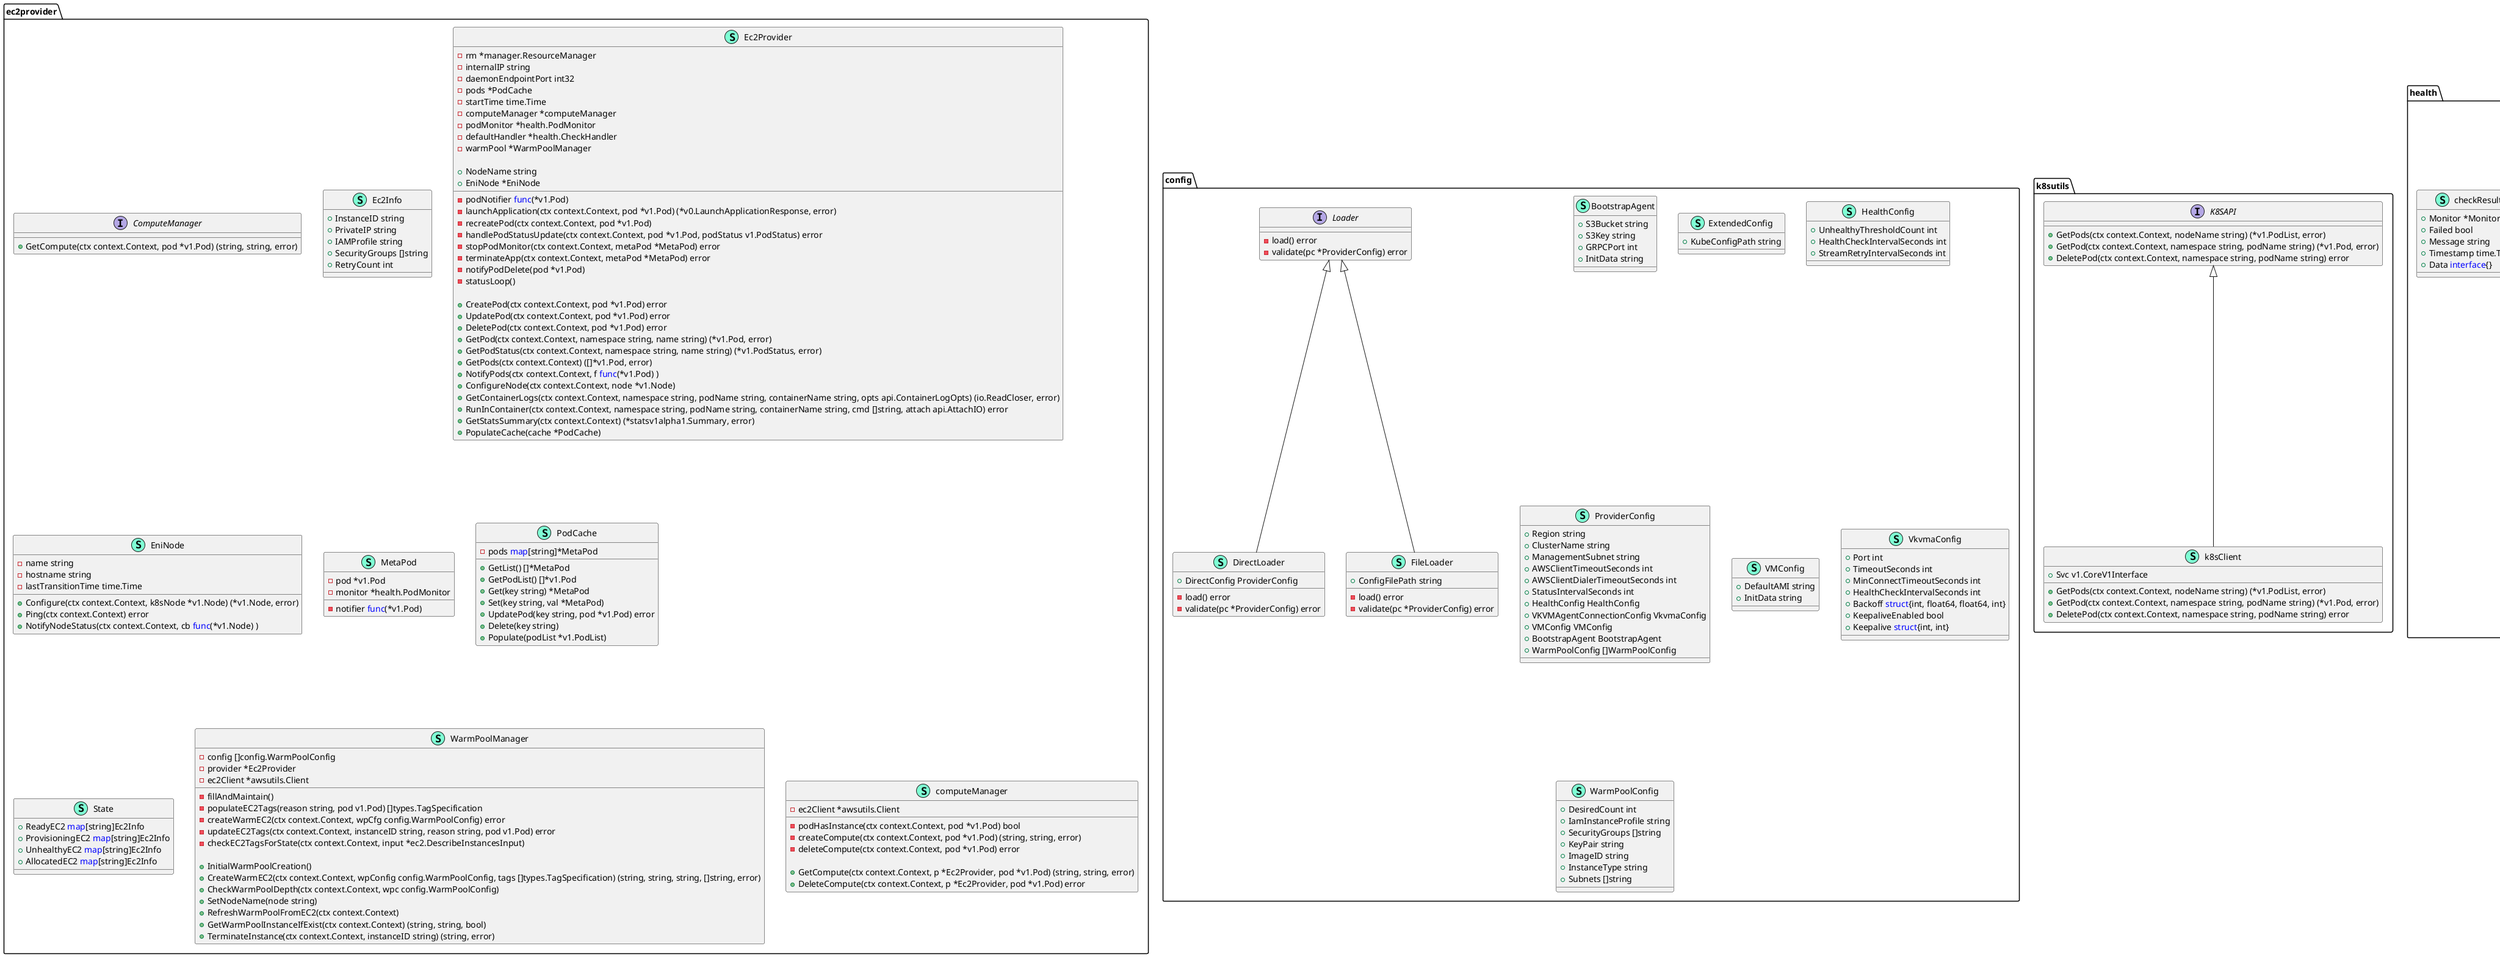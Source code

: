 @startuml
' NOTE this file is the combination of generated PlantUML files using https://github.com/jfeliu007/goplantuml
'  The `img/ClassDiagram.png` file is generated from this source file (regenerate following any updates)
namespace ec2provider {
    interface ComputeManager  {
        + GetCompute(ctx context.Context, pod *v1.Pod) (string, string, error)

    }
    class Ec2Info << (S,Aquamarine) >> {
        + InstanceID string
        + PrivateIP string
        + IAMProfile string
        + SecurityGroups []string
        + RetryCount int

    }
    class Ec2Provider << (S,Aquamarine) >> {
        - rm *manager.ResourceManager
        - internalIP string
        - daemonEndpointPort int32
        - pods *PodCache
        - startTime time.Time
        - podNotifier <font color=blue>func</font>(*v1.Pod)
        - computeManager *computeManager
        - podMonitor *health.PodMonitor
        - defaultHandler *health.CheckHandler
        - warmPool *WarmPoolManager

        + NodeName string
        + EniNode *EniNode

        - launchApplication(ctx context.Context, pod *v1.Pod) (*v0.LaunchApplicationResponse, error)
        - recreatePod(ctx context.Context, pod *v1.Pod)
        - handlePodStatusUpdate(ctx context.Context, pod *v1.Pod, podStatus v1.PodStatus) error
        - stopPodMonitor(ctx context.Context, metaPod *MetaPod) error
        - terminateApp(ctx context.Context, metaPod *MetaPod) error
        - notifyPodDelete(pod *v1.Pod)
        - statusLoop()

        + CreatePod(ctx context.Context, pod *v1.Pod) error
        + UpdatePod(ctx context.Context, pod *v1.Pod) error
        + DeletePod(ctx context.Context, pod *v1.Pod) error
        + GetPod(ctx context.Context, namespace string, name string) (*v1.Pod, error)
        + GetPodStatus(ctx context.Context, namespace string, name string) (*v1.PodStatus, error)
        + GetPods(ctx context.Context) ([]*v1.Pod, error)
        + NotifyPods(ctx context.Context, f <font color=blue>func</font>(*v1.Pod) )
        + ConfigureNode(ctx context.Context, node *v1.Node)
        + GetContainerLogs(ctx context.Context, namespace string, podName string, containerName string, opts api.ContainerLogOpts) (io.ReadCloser, error)
        + RunInContainer(ctx context.Context, namespace string, podName string, containerName string, cmd []string, attach api.AttachIO) error
        + GetStatsSummary(ctx context.Context) (*statsv1alpha1.Summary, error)
        + PopulateCache(cache *PodCache)

    }
    class EniNode << (S,Aquamarine) >> {
        - name string
        - hostname string
        - lastTransitionTime time.Time

        + Configure(ctx context.Context, k8sNode *v1.Node) (*v1.Node, error)
        + Ping(ctx context.Context) error
        + NotifyNodeStatus(ctx context.Context, cb <font color=blue>func</font>(*v1.Node) )

    }
    class MetaPod << (S,Aquamarine) >> {
        - pod *v1.Pod
        - monitor *health.PodMonitor
        - notifier <font color=blue>func</font>(*v1.Pod)

    }
    class PodCache << (S,Aquamarine) >> {
        - pods <font color=blue>map</font>[string]*MetaPod

        + GetList() []*MetaPod
        + GetPodList() []*v1.Pod
        + Get(key string) *MetaPod
        + Set(key string, val *MetaPod)
        + UpdatePod(key string, pod *v1.Pod) error
        + Delete(key string)
        + Populate(podList *v1.PodList)

    }
    class State << (S,Aquamarine) >> {
        + ReadyEC2 <font color=blue>map</font>[string]Ec2Info
        + ProvisioningEC2 <font color=blue>map</font>[string]Ec2Info
        + UnhealthyEC2 <font color=blue>map</font>[string]Ec2Info
        + AllocatedEC2 <font color=blue>map</font>[string]Ec2Info

    }
    class WarmPoolManager << (S,Aquamarine) >> {
        - config []config.WarmPoolConfig
        - provider *Ec2Provider
        - ec2Client *awsutils.Client

        - fillAndMaintain()
        - populateEC2Tags(reason string, pod v1.Pod) []types.TagSpecification
        - createWarmEC2(ctx context.Context, wpCfg config.WarmPoolConfig) error
        - updateEC2Tags(ctx context.Context, instanceID string, reason string, pod v1.Pod) error
        - checkEC2TagsForState(ctx context.Context, input *ec2.DescribeInstancesInput)

        + InitialWarmPoolCreation()
        + CreateWarmEC2(ctx context.Context, wpConfig config.WarmPoolConfig, tags []types.TagSpecification) (string, string, string, []string, error)
        + CheckWarmPoolDepth(ctx context.Context, wpc config.WarmPoolConfig)
        + SetNodeName(node string)
        + RefreshWarmPoolFromEC2(ctx context.Context)
        + GetWarmPoolInstanceIfExist(ctx context.Context) (string, string, bool)
        + TerminateInstance(ctx context.Context, instanceID string) (string, error)

    }
    class computeManager << (S,Aquamarine) >> {
        - ec2Client *awsutils.Client

        - podHasInstance(ctx context.Context, pod *v1.Pod) bool
        - createCompute(ctx context.Context, pod *v1.Pod) (string, string, error)
        - deleteCompute(ctx context.Context, pod *v1.Pod) error

        + GetCompute(ctx context.Context, p *Ec2Provider, pod *v1.Pod) (string, string, error)
        + DeleteCompute(ctx context.Context, p *Ec2Provider, pod *v1.Pod) error

    }
}

namespace k8sutils {
    interface K8SAPI  {
        + GetPods(ctx context.Context, nodeName string) (*v1.PodList, error)
        + GetPod(ctx context.Context, namespace string, podName string) (*v1.Pod, error)
        + DeletePod(ctx context.Context, namespace string, podName string) error

    }
    class k8sClient << (S,Aquamarine) >> {
        + Svc v1.CoreV1Interface

        + GetPods(ctx context.Context, nodeName string) (*v1.PodList, error)
        + GetPod(ctx context.Context, namespace string, podName string) (*v1.Pod, error)
        + DeletePod(ctx context.Context, namespace string, podName string) error

    }
}

"k8sutils.K8SAPI" <|-- "k8sutils.k8sClient"

namespace health {
    class CheckHandler << (S,Aquamarine) >> {
        - in <font color=blue>chan</font> *checkResult

        + IsReceiving bool

        - receive(ctx context.Context, wg *sync.WaitGroup)
        - handleCheckResult(ctx context.Context, result *checkResult)

    }
    interface Handler  {
        - receive(ctx context.Context, in <font color=blue>chan</font> <font color=blue>interface</font>{})

    }
    class Monitor << (S,Aquamarine) >> {
        - check <font color=blue>func</font>(context.Context, *Monitor) *checkResult
        - isWatcher bool
        - getStream <font color=blue>func</font>(context.Context, *Monitor) <font color=blue>interface</font>{}
        - handlerReceiver <font color=blue>chan</font> *checkResult

        + Resource <font color=blue>interface</font>{}
        + Subject Subject
        + Name string
        + Failures int
        + State MonitoringState
        + IsMonitoring bool

        - startWatchLoop(ctx context.Context, wg *sync.WaitGroup, cfg config.ProviderConfig)
        - startCheckLoop(ctx context.Context, wg *sync.WaitGroup, cfg config.ProviderConfig)
        - resetFailures()
        - incrementFailures(unhealthyThreshold int)
        - getState() MonitoringState

        + Run(ctx context.Context, wg *sync.WaitGroup)
        + String() string

    }
    class PodMonitor << (S,Aquamarine) >> {
        - config config.HealthConfig
        - pod *v1.Pod
        - handler *CheckHandler
        - cancel context.CancelFunc
        - waitGroup *sync.WaitGroup

        + Monitors []*Monitor

        - createMonitors()

        + Start(ctx context.Context)
        + Stop()

    }
    class checkResult << (S,Aquamarine) >> {
        + Monitor *Monitor
        + Failed bool
        + Message string
        + Timestamp time.Time
        + Data <font color=blue>interface</font>{}

    }
    class health.MonitoringState << (T, #FF7700) >>  {
    }
    class health.Subject << (T, #FF7700) >>  {
    }

    ' NOTE remaining entries below were manually added (do not replace this portion when regenerating)
        Monitor .. MonitoringState
        Monitor .. Subject

        enum Subject {
             SubjectUnknown Subject = "unknown"
             SubjectVkvma   Subject = "vkvma"
             SubjectApp     Subject = "app"
        }

        enum MonitoringState {
            MonitoringStateUnknown   = "unknown"
            MonitoringStateHealthy   = "healthy"
            MonitoringStateUnhealthy = "unhealthy"
        }

        class CheckHandler implements Handler
}

namespace awsutils {
    class Client << (S,Aquamarine) >> {
        + Svc *ec2.Client
        + WaiterSvc *ec2.InstanceRunningWaiter

        + DescribeNetworkInterfaces(ctx context.Context, params *ec2.DescribeNetworkInterfacesInput) (*ec2.DescribeNetworkInterfacesOutput, error)
        + DeleteNetworkInterface(ctx context.Context, params *ec2.DeleteNetworkInterfaceInput) (*ec2.DeleteNetworkInterfaceOutput, error)
        + CreateNetworkInterface(ctx context.Context, params *ec2.CreateNetworkInterfaceInput) (*ec2.CreateNetworkInterfaceOutput, error)
        + TerminateInstances(ctx context.Context, params *ec2.TerminateInstancesInput) (*ec2.TerminateInstancesOutput, error)
        + RunInstances(ctx context.Context, input *ec2.RunInstancesInput) (*ec2.RunInstancesOutput, error)
        + DescribeInstances(ctx context.Context, params *ec2.DescribeInstancesInput) (*ec2.DescribeInstancesOutput, error)
        + DescribeInstanceStatus(ctx context.Context, params *ec2.DescribeInstanceStatusInput) (*ec2.DescribeInstanceStatusOutput, error)
        + CreateTags(ctx context.Context, input *ec2.CreateTagsInput) (*ec2.CreateTagsOutput, error)
        + ModifyInstanceAttribute(ctx context.Context, input *ec2.ModifyInstanceAttributeInput) (*ec2.ModifyInstanceAttributeOutput, error)
        + DescribeSecurityGroups(ctx context.Context, input *ec2.DescribeSecurityGroupsInput) (*ec2.DescribeSecurityGroupsOutput, error)
        + DescribeIamInstanceProfileAssociations(ctx context.Context, input *ec2.DescribeIamInstanceProfileAssociationsInput) (*ec2.DescribeIamInstanceProfileAssociationsOutput, error)
        + ReplaceIamInstanceProfileAssociation(ctx context.Context, input *ec2.ReplaceIamInstanceProfileAssociationInput) (*ec2.ReplaceIamInstanceProfileAssociationOutput, error)
        + NewInstanceRunningWaiter(input ec2.DescribeInstancesInput) error
        + SecurityGroupNametoID(ctx context.Context, sgNames []string) ([]string, error)

    }
    interface EC2API  {
        + DescribeNetworkInterfaces(ctx context.Context, params *ec2.DescribeNetworkInterfacesInput) (*ec2.DescribeNetworkInterfacesOutput, error)
        + DeleteNetworkInterface(ctx context.Context, params *ec2.DeleteNetworkInterfaceInput) (*ec2.DeleteNetworkInterfaceOutput, error)
        + CreateNetworkInterface(ctx context.Context, params *ec2.CreateNetworkInterfaceInput) (*ec2.CreateNetworkInterfaceOutput, error)
        + TerminateInstances(ctx context.Context, params *ec2.TerminateInstancesInput) (*ec2.TerminateInstancesOutput, error)
        + RunInstances(ctx context.Context, input *ec2.RunInstancesInput) (*ec2.RunInstancesOutput, error)
        + DescribeInstances(crx context.Context, input *ec2.DescribeInstancesInput) (*ec2.DescribeInstancesOutput, error)
        + CreateTags(ctx context.Context, input *ec2.CreateTagsInput) (*ec2.CreateTagsOutput, error)
        + ModifyInstanceAttribute(ctx context.Context, input *ec2.ModifyInstanceAttributeInput) (*ec2.ModifyInstanceAttributeOutput, error)
        + SecurityGroupNametoID(ctx context.Context, sgNames []string) ([]string, error)
        + DescribeIamInstanceProfileAssociations(ctx context.Context, input *ec2.DescribeIamInstanceProfileAssociationsInput) (*ec2.DescribeIamInstanceProfileAssociationsOutput, error)
        + ReplaceIamInstanceProfileAssociation(ctx context.Context, input *ec2.ReplaceIamInstanceProfileAssociationInput) (*ec2.ReplaceIamInstanceProfileAssociationOutput, error)
        + NewInstanceRunningWaiter(input ec2.DescribeInstancesInput) error

    }
    interface S3API  {
        + PresignGetObject(ctx context.Context, params *s3.GetObjectInput) (*v4.PresignedHTTPRequest, error)

    }
    class S3Client << (S,Aquamarine) >> {
        + Svc *s3.Client
        + PresignSvc *s3.PresignClient

        + PresignGetObject(ctx context.Context, params *s3.GetObjectInput) (*v4.PresignedHTTPRequest, error)

    }
    class UserData << (S,Aquamarine) >> {
        + VmInit string
        + BootstrapAgent string
        + PresignedURL string

    }
}

"awsutils.EC2API" <|-- "awsutils.Client"
"awsutils.S3API" <|-- "awsutils.S3Client"

namespace config {
    class BootstrapAgent << (S,Aquamarine) >> {
        + S3Bucket string
        + S3Key string
        + GRPCPort int
        + InitData string

    }
    class DirectLoader << (S,Aquamarine) >> {
        + DirectConfig ProviderConfig

        - load() error
        - validate(pc *ProviderConfig) error

    }
    class ExtendedConfig << (S,Aquamarine) >> {
        + KubeConfigPath string

    }
    class FileLoader << (S,Aquamarine) >> {
        + ConfigFilePath string

        - load() error
        - validate(pc *ProviderConfig) error

    }
    class HealthConfig << (S,Aquamarine) >> {
        + UnhealthyThresholdCount int
        + HealthCheckIntervalSeconds int
        + StreamRetryIntervalSeconds int

    }
    interface Loader  {
        - load() error
        - validate(pc *ProviderConfig) error

    }
    class ProviderConfig << (S,Aquamarine) >> {
        + Region string
        + ClusterName string
        + ManagementSubnet string
        + AWSClientTimeoutSeconds int
        + AWSClientDialerTimeoutSeconds int
        + StatusIntervalSeconds int
        + HealthConfig HealthConfig
        + VKVMAgentConnectionConfig VkvmaConfig
        + VMConfig VMConfig
        + BootstrapAgent BootstrapAgent
        + WarmPoolConfig []WarmPoolConfig

    }
    class VMConfig << (S,Aquamarine) >> {
        + DefaultAMI string
        + InitData string

    }
    class VkvmaConfig << (S,Aquamarine) >> {
        + Port int
        + TimeoutSeconds int
        + MinConnectTimeoutSeconds int
        + HealthCheckIntervalSeconds int
        + Backoff <font color=blue>struct</font>{int, float64, float64, int}
        + KeepaliveEnabled bool
        + Keepalive <font color=blue>struct</font>{int, int}

    }
    class WarmPoolConfig << (S,Aquamarine) >> {
        + DesiredCount int
        + IamInstanceProfile string
        + SecurityGroups []string
        + KeyPair string
        + ImageID string
        + InstanceType string
        + Subnets []string

    }
}

"config.Loader" <|-- "config.DirectLoader"
"config.Loader" <|-- "config.FileLoader"
@enduml
